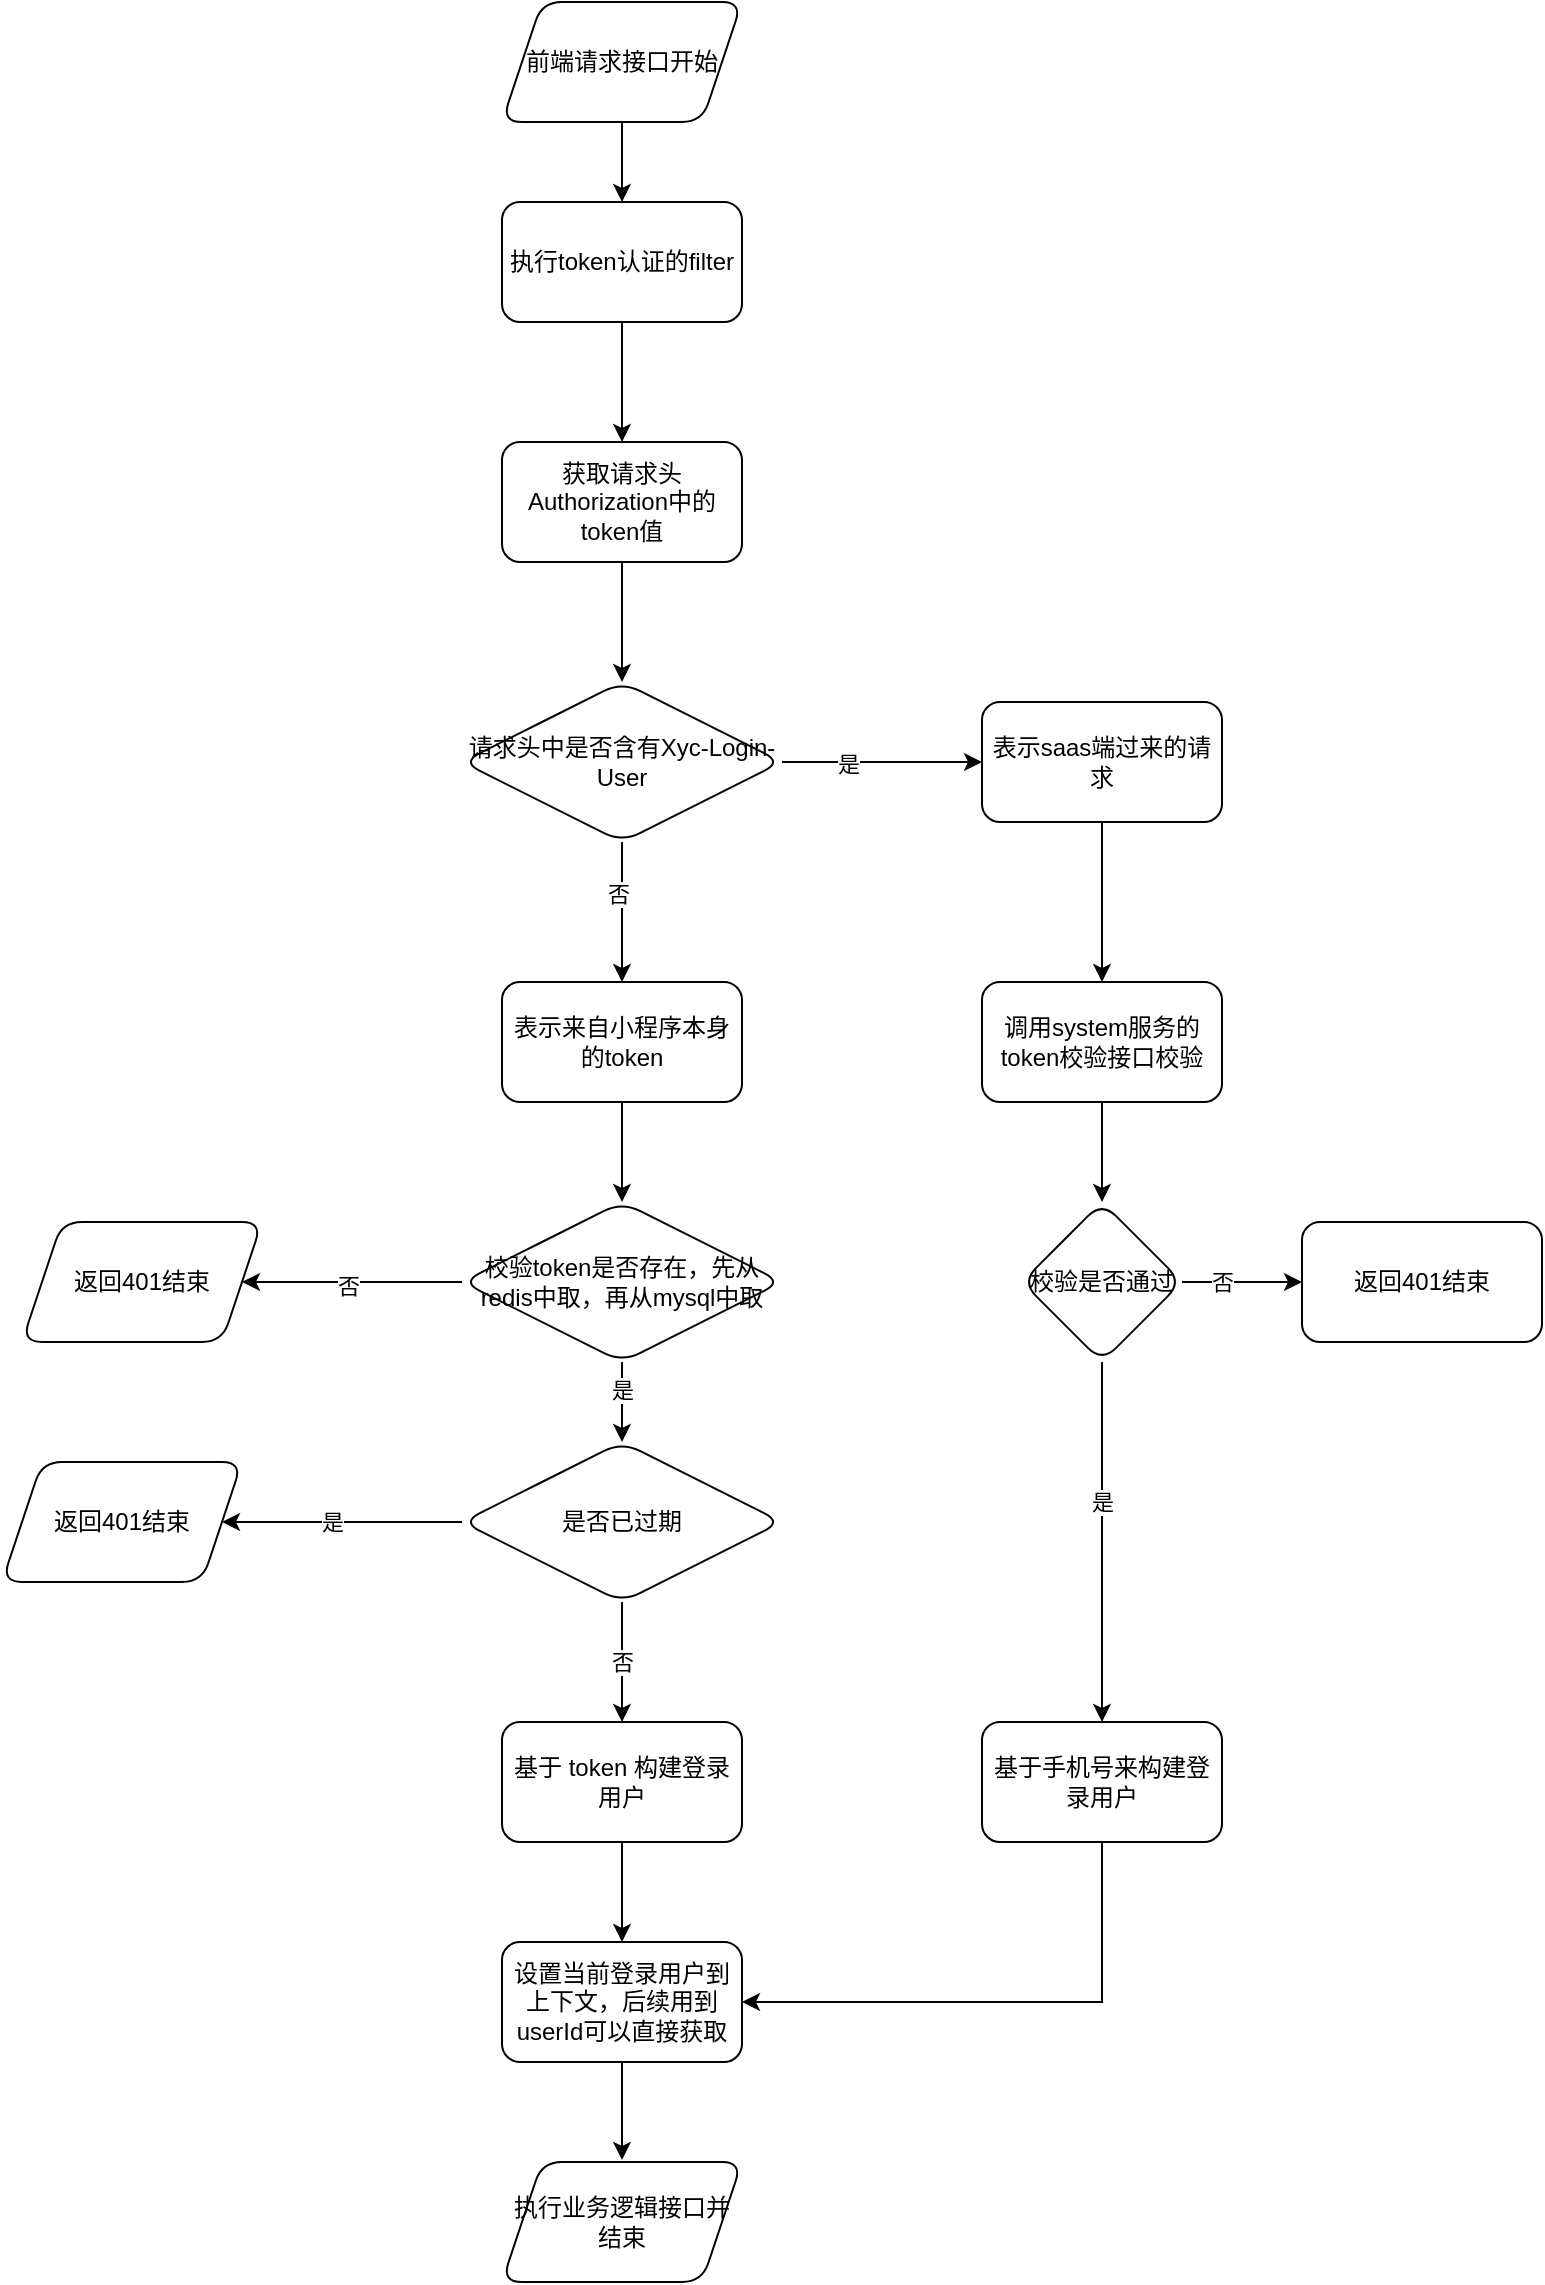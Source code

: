 <mxfile version="24.0.7" type="github">
  <diagram id="C5RBs43oDa-KdzZeNtuy" name="Page-1">
    <mxGraphModel dx="1434" dy="780" grid="1" gridSize="10" guides="1" tooltips="1" connect="1" arrows="1" fold="1" page="1" pageScale="1" pageWidth="827" pageHeight="1169" math="0" shadow="0">
      <root>
        <mxCell id="WIyWlLk6GJQsqaUBKTNV-0" />
        <mxCell id="WIyWlLk6GJQsqaUBKTNV-1" parent="WIyWlLk6GJQsqaUBKTNV-0" />
        <mxCell id="ojOlT_hlwT6HIEAQez5l-4" value="" style="edgeStyle=orthogonalEdgeStyle;rounded=0;orthogonalLoop=1;jettySize=auto;html=1;" edge="1" parent="WIyWlLk6GJQsqaUBKTNV-1" source="ojOlT_hlwT6HIEAQez5l-2" target="ojOlT_hlwT6HIEAQez5l-3">
          <mxGeometry relative="1" as="geometry" />
        </mxCell>
        <mxCell id="ojOlT_hlwT6HIEAQez5l-2" value="前端请求接口开始" style="shape=parallelogram;perimeter=parallelogramPerimeter;whiteSpace=wrap;html=1;fixedSize=1;rounded=1;glass=0;strokeWidth=1;shadow=0;" vertex="1" parent="WIyWlLk6GJQsqaUBKTNV-1">
          <mxGeometry x="270" y="10" width="120" height="60" as="geometry" />
        </mxCell>
        <mxCell id="ojOlT_hlwT6HIEAQez5l-15" value="" style="edgeStyle=orthogonalEdgeStyle;rounded=0;orthogonalLoop=1;jettySize=auto;html=1;" edge="1" parent="WIyWlLk6GJQsqaUBKTNV-1" source="ojOlT_hlwT6HIEAQez5l-3" target="ojOlT_hlwT6HIEAQez5l-14">
          <mxGeometry relative="1" as="geometry" />
        </mxCell>
        <mxCell id="ojOlT_hlwT6HIEAQez5l-3" value="执行token认证的filter" style="whiteSpace=wrap;html=1;rounded=1;glass=0;strokeWidth=1;shadow=0;" vertex="1" parent="WIyWlLk6GJQsqaUBKTNV-1">
          <mxGeometry x="270" y="110" width="120" height="60" as="geometry" />
        </mxCell>
        <mxCell id="ojOlT_hlwT6HIEAQez5l-10" value="" style="edgeStyle=orthogonalEdgeStyle;rounded=0;orthogonalLoop=1;jettySize=auto;html=1;" edge="1" parent="WIyWlLk6GJQsqaUBKTNV-1" source="ojOlT_hlwT6HIEAQez5l-7" target="ojOlT_hlwT6HIEAQez5l-9">
          <mxGeometry relative="1" as="geometry" />
        </mxCell>
        <mxCell id="ojOlT_hlwT6HIEAQez5l-11" value="是" style="edgeLabel;html=1;align=center;verticalAlign=middle;resizable=0;points=[];" vertex="1" connectable="0" parent="ojOlT_hlwT6HIEAQez5l-10">
          <mxGeometry x="-0.34" y="-1" relative="1" as="geometry">
            <mxPoint as="offset" />
          </mxGeometry>
        </mxCell>
        <mxCell id="ojOlT_hlwT6HIEAQez5l-26" value="" style="edgeStyle=orthogonalEdgeStyle;rounded=0;orthogonalLoop=1;jettySize=auto;html=1;" edge="1" parent="WIyWlLk6GJQsqaUBKTNV-1" source="ojOlT_hlwT6HIEAQez5l-7" target="ojOlT_hlwT6HIEAQez5l-25">
          <mxGeometry relative="1" as="geometry" />
        </mxCell>
        <mxCell id="ojOlT_hlwT6HIEAQez5l-27" value="否" style="edgeLabel;html=1;align=center;verticalAlign=middle;resizable=0;points=[];" vertex="1" connectable="0" parent="ojOlT_hlwT6HIEAQez5l-26">
          <mxGeometry x="-0.267" y="-2" relative="1" as="geometry">
            <mxPoint as="offset" />
          </mxGeometry>
        </mxCell>
        <mxCell id="ojOlT_hlwT6HIEAQez5l-7" value="请求头中是否含有Xyc-Login-User" style="rhombus;whiteSpace=wrap;html=1;rounded=1;glass=0;strokeWidth=1;shadow=0;" vertex="1" parent="WIyWlLk6GJQsqaUBKTNV-1">
          <mxGeometry x="250" y="350" width="160" height="80" as="geometry" />
        </mxCell>
        <mxCell id="ojOlT_hlwT6HIEAQez5l-13" value="" style="edgeStyle=orthogonalEdgeStyle;rounded=0;orthogonalLoop=1;jettySize=auto;html=1;" edge="1" parent="WIyWlLk6GJQsqaUBKTNV-1" source="ojOlT_hlwT6HIEAQez5l-9" target="ojOlT_hlwT6HIEAQez5l-12">
          <mxGeometry relative="1" as="geometry" />
        </mxCell>
        <mxCell id="ojOlT_hlwT6HIEAQez5l-9" value="表示saas端过来的请求" style="whiteSpace=wrap;html=1;rounded=1;glass=0;strokeWidth=1;shadow=0;" vertex="1" parent="WIyWlLk6GJQsqaUBKTNV-1">
          <mxGeometry x="510" y="360" width="120" height="60" as="geometry" />
        </mxCell>
        <mxCell id="ojOlT_hlwT6HIEAQez5l-18" value="" style="edgeStyle=orthogonalEdgeStyle;rounded=0;orthogonalLoop=1;jettySize=auto;html=1;" edge="1" parent="WIyWlLk6GJQsqaUBKTNV-1" source="ojOlT_hlwT6HIEAQez5l-12" target="ojOlT_hlwT6HIEAQez5l-17">
          <mxGeometry relative="1" as="geometry" />
        </mxCell>
        <mxCell id="ojOlT_hlwT6HIEAQez5l-12" value="调用system服务的token校验接口校验" style="whiteSpace=wrap;html=1;rounded=1;glass=0;strokeWidth=1;shadow=0;" vertex="1" parent="WIyWlLk6GJQsqaUBKTNV-1">
          <mxGeometry x="510" y="500" width="120" height="60" as="geometry" />
        </mxCell>
        <mxCell id="ojOlT_hlwT6HIEAQez5l-16" style="edgeStyle=orthogonalEdgeStyle;rounded=0;orthogonalLoop=1;jettySize=auto;html=1;entryX=0.5;entryY=0;entryDx=0;entryDy=0;" edge="1" parent="WIyWlLk6GJQsqaUBKTNV-1" source="ojOlT_hlwT6HIEAQez5l-14" target="ojOlT_hlwT6HIEAQez5l-7">
          <mxGeometry relative="1" as="geometry" />
        </mxCell>
        <mxCell id="ojOlT_hlwT6HIEAQez5l-14" value="获取请求头Authorization中的token值" style="whiteSpace=wrap;html=1;rounded=1;glass=0;strokeWidth=1;shadow=0;" vertex="1" parent="WIyWlLk6GJQsqaUBKTNV-1">
          <mxGeometry x="270" y="230" width="120" height="60" as="geometry" />
        </mxCell>
        <mxCell id="ojOlT_hlwT6HIEAQez5l-20" value="" style="edgeStyle=orthogonalEdgeStyle;rounded=0;orthogonalLoop=1;jettySize=auto;html=1;" edge="1" parent="WIyWlLk6GJQsqaUBKTNV-1" source="ojOlT_hlwT6HIEAQez5l-17" target="ojOlT_hlwT6HIEAQez5l-19">
          <mxGeometry relative="1" as="geometry" />
        </mxCell>
        <mxCell id="ojOlT_hlwT6HIEAQez5l-21" value="否" style="edgeLabel;html=1;align=center;verticalAlign=middle;resizable=0;points=[];" vertex="1" connectable="0" parent="ojOlT_hlwT6HIEAQez5l-20">
          <mxGeometry x="-0.333" relative="1" as="geometry">
            <mxPoint as="offset" />
          </mxGeometry>
        </mxCell>
        <mxCell id="ojOlT_hlwT6HIEAQez5l-23" value="" style="edgeStyle=orthogonalEdgeStyle;rounded=0;orthogonalLoop=1;jettySize=auto;html=1;" edge="1" parent="WIyWlLk6GJQsqaUBKTNV-1" source="ojOlT_hlwT6HIEAQez5l-17" target="ojOlT_hlwT6HIEAQez5l-22">
          <mxGeometry relative="1" as="geometry" />
        </mxCell>
        <mxCell id="ojOlT_hlwT6HIEAQez5l-24" value="是" style="edgeLabel;html=1;align=center;verticalAlign=middle;resizable=0;points=[];" vertex="1" connectable="0" parent="ojOlT_hlwT6HIEAQez5l-23">
          <mxGeometry x="-0.36" y="-1" relative="1" as="geometry">
            <mxPoint x="1" y="12" as="offset" />
          </mxGeometry>
        </mxCell>
        <mxCell id="ojOlT_hlwT6HIEAQez5l-17" value="校验是否通过" style="rhombus;whiteSpace=wrap;html=1;rounded=1;glass=0;strokeWidth=1;shadow=0;" vertex="1" parent="WIyWlLk6GJQsqaUBKTNV-1">
          <mxGeometry x="530" y="610" width="80" height="80" as="geometry" />
        </mxCell>
        <mxCell id="ojOlT_hlwT6HIEAQez5l-19" value="返回401结束" style="whiteSpace=wrap;html=1;rounded=1;glass=0;strokeWidth=1;shadow=0;" vertex="1" parent="WIyWlLk6GJQsqaUBKTNV-1">
          <mxGeometry x="670" y="620" width="120" height="60" as="geometry" />
        </mxCell>
        <mxCell id="ojOlT_hlwT6HIEAQez5l-51" style="edgeStyle=orthogonalEdgeStyle;rounded=0;orthogonalLoop=1;jettySize=auto;html=1;exitX=0.5;exitY=1;exitDx=0;exitDy=0;entryX=1;entryY=0.5;entryDx=0;entryDy=0;" edge="1" parent="WIyWlLk6GJQsqaUBKTNV-1" source="ojOlT_hlwT6HIEAQez5l-22" target="ojOlT_hlwT6HIEAQez5l-45">
          <mxGeometry relative="1" as="geometry" />
        </mxCell>
        <mxCell id="ojOlT_hlwT6HIEAQez5l-22" value="基于手机号来构建登录用户" style="whiteSpace=wrap;html=1;rounded=1;glass=0;strokeWidth=1;shadow=0;" vertex="1" parent="WIyWlLk6GJQsqaUBKTNV-1">
          <mxGeometry x="510" y="870" width="120" height="60" as="geometry" />
        </mxCell>
        <mxCell id="ojOlT_hlwT6HIEAQez5l-29" value="" style="edgeStyle=orthogonalEdgeStyle;rounded=0;orthogonalLoop=1;jettySize=auto;html=1;" edge="1" parent="WIyWlLk6GJQsqaUBKTNV-1" source="ojOlT_hlwT6HIEAQez5l-25">
          <mxGeometry relative="1" as="geometry">
            <mxPoint x="330" y="610" as="targetPoint" />
          </mxGeometry>
        </mxCell>
        <mxCell id="ojOlT_hlwT6HIEAQez5l-25" value="表示来自小程序本身的token" style="whiteSpace=wrap;html=1;rounded=1;glass=0;strokeWidth=1;shadow=0;" vertex="1" parent="WIyWlLk6GJQsqaUBKTNV-1">
          <mxGeometry x="270" y="500" width="120" height="60" as="geometry" />
        </mxCell>
        <mxCell id="ojOlT_hlwT6HIEAQez5l-33" value="" style="edgeStyle=orthogonalEdgeStyle;rounded=0;orthogonalLoop=1;jettySize=auto;html=1;" edge="1" parent="WIyWlLk6GJQsqaUBKTNV-1" source="ojOlT_hlwT6HIEAQez5l-31" target="ojOlT_hlwT6HIEAQez5l-32">
          <mxGeometry relative="1" as="geometry" />
        </mxCell>
        <mxCell id="ojOlT_hlwT6HIEAQez5l-39" value="否" style="edgeLabel;html=1;align=center;verticalAlign=middle;resizable=0;points=[];" vertex="1" connectable="0" parent="ojOlT_hlwT6HIEAQez5l-33">
          <mxGeometry x="0.036" y="2" relative="1" as="geometry">
            <mxPoint as="offset" />
          </mxGeometry>
        </mxCell>
        <mxCell id="ojOlT_hlwT6HIEAQez5l-35" style="edgeStyle=orthogonalEdgeStyle;rounded=0;orthogonalLoop=1;jettySize=auto;html=1;entryX=0.5;entryY=0;entryDx=0;entryDy=0;" edge="1" parent="WIyWlLk6GJQsqaUBKTNV-1" source="ojOlT_hlwT6HIEAQez5l-31" target="ojOlT_hlwT6HIEAQez5l-34">
          <mxGeometry relative="1" as="geometry" />
        </mxCell>
        <mxCell id="ojOlT_hlwT6HIEAQez5l-40" value="是" style="edgeLabel;html=1;align=center;verticalAlign=middle;resizable=0;points=[];" vertex="1" connectable="0" parent="ojOlT_hlwT6HIEAQez5l-35">
          <mxGeometry x="-0.3" relative="1" as="geometry">
            <mxPoint as="offset" />
          </mxGeometry>
        </mxCell>
        <mxCell id="ojOlT_hlwT6HIEAQez5l-31" value="校验token是否存在，先从redis中取，再从mysql中取" style="rhombus;whiteSpace=wrap;html=1;rounded=1;glass=0;strokeWidth=1;shadow=0;" vertex="1" parent="WIyWlLk6GJQsqaUBKTNV-1">
          <mxGeometry x="250" y="610" width="160" height="80" as="geometry" />
        </mxCell>
        <mxCell id="ojOlT_hlwT6HIEAQez5l-32" value="返回401结束" style="shape=parallelogram;perimeter=parallelogramPerimeter;whiteSpace=wrap;html=1;fixedSize=1;rounded=1;glass=0;strokeWidth=1;shadow=0;" vertex="1" parent="WIyWlLk6GJQsqaUBKTNV-1">
          <mxGeometry x="30" y="620" width="120" height="60" as="geometry" />
        </mxCell>
        <mxCell id="ojOlT_hlwT6HIEAQez5l-37" style="edgeStyle=orthogonalEdgeStyle;rounded=0;orthogonalLoop=1;jettySize=auto;html=1;exitX=0;exitY=0.5;exitDx=0;exitDy=0;entryX=1;entryY=0.5;entryDx=0;entryDy=0;" edge="1" parent="WIyWlLk6GJQsqaUBKTNV-1" source="ojOlT_hlwT6HIEAQez5l-34" target="ojOlT_hlwT6HIEAQez5l-36">
          <mxGeometry relative="1" as="geometry" />
        </mxCell>
        <mxCell id="ojOlT_hlwT6HIEAQez5l-38" value="是" style="edgeLabel;html=1;align=center;verticalAlign=middle;resizable=0;points=[];" vertex="1" connectable="0" parent="ojOlT_hlwT6HIEAQez5l-37">
          <mxGeometry x="0.083" relative="1" as="geometry">
            <mxPoint as="offset" />
          </mxGeometry>
        </mxCell>
        <mxCell id="ojOlT_hlwT6HIEAQez5l-42" value="否" style="edgeStyle=orthogonalEdgeStyle;rounded=0;orthogonalLoop=1;jettySize=auto;html=1;" edge="1" parent="WIyWlLk6GJQsqaUBKTNV-1" source="ojOlT_hlwT6HIEAQez5l-34" target="ojOlT_hlwT6HIEAQez5l-41">
          <mxGeometry relative="1" as="geometry" />
        </mxCell>
        <mxCell id="ojOlT_hlwT6HIEAQez5l-34" value="是否已过期" style="rhombus;whiteSpace=wrap;html=1;rounded=1;glass=0;strokeWidth=1;shadow=0;" vertex="1" parent="WIyWlLk6GJQsqaUBKTNV-1">
          <mxGeometry x="250" y="730" width="160" height="80" as="geometry" />
        </mxCell>
        <mxCell id="ojOlT_hlwT6HIEAQez5l-36" value="返回401结束" style="shape=parallelogram;perimeter=parallelogramPerimeter;whiteSpace=wrap;html=1;fixedSize=1;rounded=1;glass=0;strokeWidth=1;shadow=0;" vertex="1" parent="WIyWlLk6GJQsqaUBKTNV-1">
          <mxGeometry x="20" y="740" width="120" height="60" as="geometry" />
        </mxCell>
        <mxCell id="ojOlT_hlwT6HIEAQez5l-46" value="" style="edgeStyle=orthogonalEdgeStyle;rounded=0;orthogonalLoop=1;jettySize=auto;html=1;" edge="1" parent="WIyWlLk6GJQsqaUBKTNV-1" source="ojOlT_hlwT6HIEAQez5l-41" target="ojOlT_hlwT6HIEAQez5l-45">
          <mxGeometry relative="1" as="geometry" />
        </mxCell>
        <mxCell id="ojOlT_hlwT6HIEAQez5l-41" value="基于 token 构建登录用户" style="whiteSpace=wrap;html=1;rounded=1;glass=0;strokeWidth=1;shadow=0;" vertex="1" parent="WIyWlLk6GJQsqaUBKTNV-1">
          <mxGeometry x="270" y="870" width="120" height="60" as="geometry" />
        </mxCell>
        <mxCell id="ojOlT_hlwT6HIEAQez5l-50" value="" style="edgeStyle=orthogonalEdgeStyle;rounded=0;orthogonalLoop=1;jettySize=auto;html=1;" edge="1" parent="WIyWlLk6GJQsqaUBKTNV-1" source="ojOlT_hlwT6HIEAQez5l-45">
          <mxGeometry relative="1" as="geometry">
            <mxPoint x="330" y="1089" as="targetPoint" />
          </mxGeometry>
        </mxCell>
        <mxCell id="ojOlT_hlwT6HIEAQez5l-45" value="设置当前登录用户到上下文，后续用到userId可以直接获取" style="whiteSpace=wrap;html=1;rounded=1;glass=0;strokeWidth=1;shadow=0;" vertex="1" parent="WIyWlLk6GJQsqaUBKTNV-1">
          <mxGeometry x="270" y="980" width="120" height="60" as="geometry" />
        </mxCell>
        <mxCell id="ojOlT_hlwT6HIEAQez5l-49" value="执行业务逻辑接口并结束" style="shape=parallelogram;perimeter=parallelogramPerimeter;whiteSpace=wrap;html=1;fixedSize=1;rounded=1;glass=0;strokeWidth=1;shadow=0;" vertex="1" parent="WIyWlLk6GJQsqaUBKTNV-1">
          <mxGeometry x="270" y="1090" width="120" height="60" as="geometry" />
        </mxCell>
      </root>
    </mxGraphModel>
  </diagram>
</mxfile>
